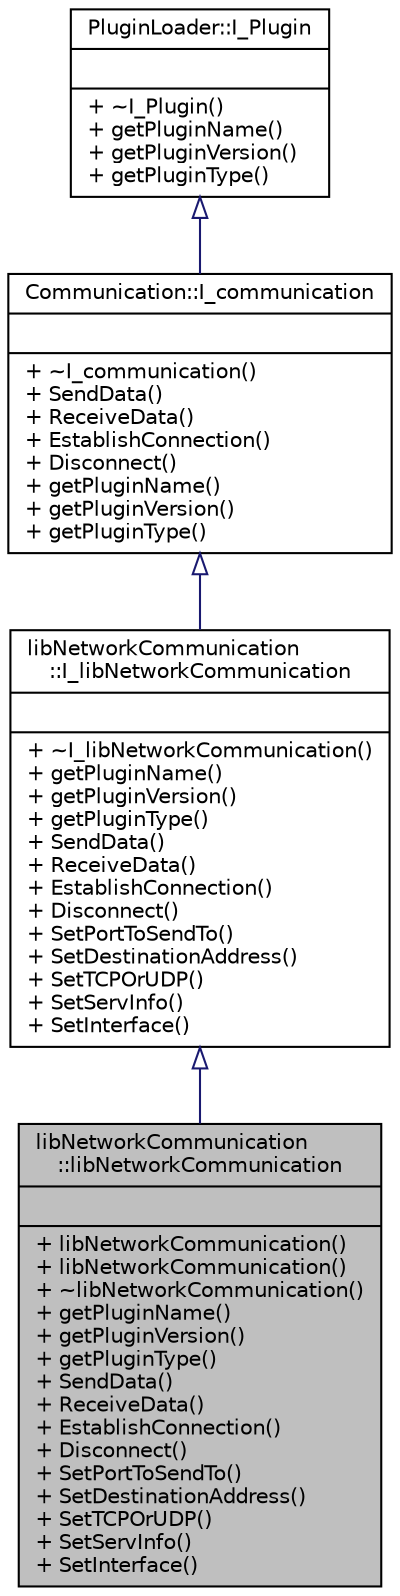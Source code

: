 digraph "libNetworkCommunication::libNetworkCommunication"
{
 // INTERACTIVE_SVG=YES
 // LATEX_PDF_SIZE
  edge [fontname="Helvetica",fontsize="10",labelfontname="Helvetica",labelfontsize="10"];
  node [fontname="Helvetica",fontsize="10",shape=record];
  Node0 [label="{libNetworkCommunication\l::libNetworkCommunication\n||+ libNetworkCommunication()\l+ libNetworkCommunication()\l+ ~libNetworkCommunication()\l+ getPluginName()\l+ getPluginVersion()\l+ getPluginType()\l+ SendData()\l+ ReceiveData()\l+ EstablishConnection()\l+ Disconnect()\l+ SetPortToSendTo()\l+ SetDestinationAddress()\l+ SetTCPOrUDP()\l+ SetServInfo()\l+ SetInterface()\l}",height=0.2,width=0.4,color="black", fillcolor="grey75", style="filled", fontcolor="black",tooltip="The NetworkCommunication class."];
  Node1 -> Node0 [dir="back",color="midnightblue",fontsize="10",style="solid",arrowtail="onormal",fontname="Helvetica"];
  Node1 [label="{libNetworkCommunication\l::I_libNetworkCommunication\n||+ ~I_libNetworkCommunication()\l+ getPluginName()\l+ getPluginVersion()\l+ getPluginType()\l+ SendData()\l+ ReceiveData()\l+ EstablishConnection()\l+ Disconnect()\l+ SetPortToSendTo()\l+ SetDestinationAddress()\l+ SetTCPOrUDP()\l+ SetServInfo()\l+ SetInterface()\l}",height=0.2,width=0.4,color="black", fillcolor="white", style="filled",URL="$d8/d80/classlibNetworkCommunication_1_1I__libNetworkCommunication.html",tooltip="The NetworkCommunication class."];
  Node2 -> Node1 [dir="back",color="midnightblue",fontsize="10",style="solid",arrowtail="onormal",fontname="Helvetica"];
  Node2 [label="{Communication::I_communication\n||+ ~I_communication()\l+ SendData()\l+ ReceiveData()\l+ EstablishConnection()\l+ Disconnect()\l+ getPluginName()\l+ getPluginVersion()\l+ getPluginType()\l}",height=0.2,width=0.4,color="black", fillcolor="white", style="filled",URL="$d4/ddb/classCommunication_1_1I__communication.html",tooltip="Defines the interface for listening."];
  Node3 -> Node2 [dir="back",color="midnightblue",fontsize="10",style="solid",arrowtail="onormal",fontname="Helvetica"];
  Node3 [label="{PluginLoader::I_Plugin\n||+ ~I_Plugin()\l+ getPluginName()\l+ getPluginVersion()\l+ getPluginType()\l}",height=0.2,width=0.4,color="black", fillcolor="white", style="filled",URL="$d0/d4c/classPluginLoader_1_1I__Plugin.html",tooltip="Top-level base class the plugin interfaces should derive from."];
}
